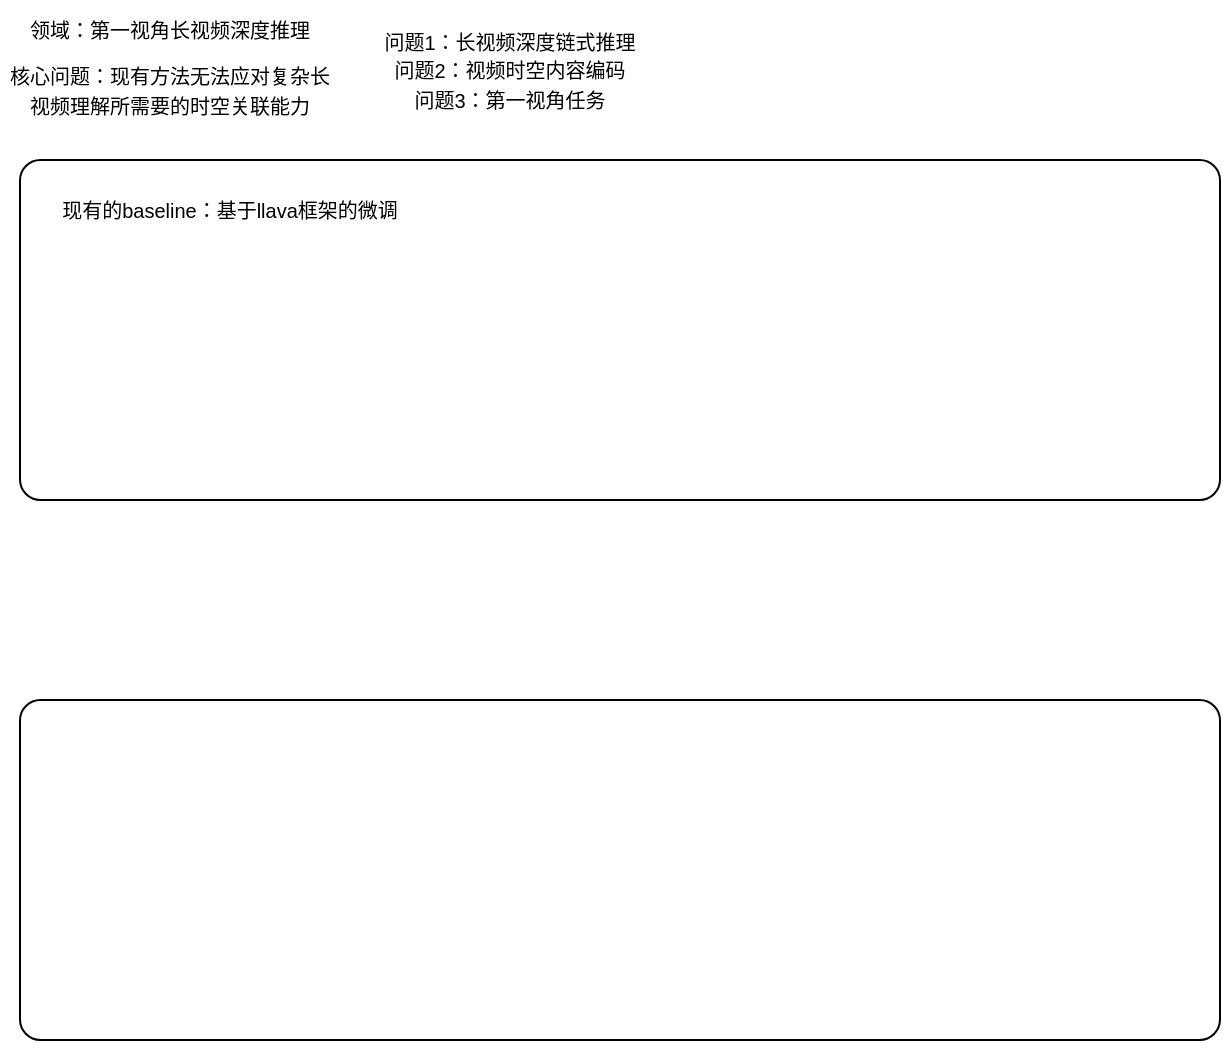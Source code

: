 <mxfile version="25.0.3">
  <diagram name="第 1 页" id="8cUFiWItD1DDZQjzIxC4">
    <mxGraphModel dx="683" dy="368" grid="1" gridSize="10" guides="1" tooltips="1" connect="1" arrows="1" fold="1" page="1" pageScale="1" pageWidth="827" pageHeight="1169" math="0" shadow="0">
      <root>
        <mxCell id="0" />
        <mxCell id="1" parent="0" />
        <mxCell id="M41UAt9uj_QEfifAQjRB-1" value="&lt;font style=&quot;font-size: 10px;&quot;&gt;领域：第一视角长视频深度推理&lt;/font&gt;" style="text;html=1;align=center;verticalAlign=middle;whiteSpace=wrap;rounded=0;" parent="1" vertex="1">
          <mxGeometry x="130" y="190" width="170" height="30" as="geometry" />
        </mxCell>
        <mxCell id="M41UAt9uj_QEfifAQjRB-2" value="&lt;font style=&quot;font-size: 10px;&quot;&gt;核心问题：现有方法无法应对复杂长视频理解所需要的时空关联能力&lt;/font&gt;" style="text;html=1;align=center;verticalAlign=middle;whiteSpace=wrap;rounded=0;" parent="1" vertex="1">
          <mxGeometry x="130" y="220" width="170" height="30" as="geometry" />
        </mxCell>
        <mxCell id="M41UAt9uj_QEfifAQjRB-3" value="" style="rounded=1;whiteSpace=wrap;html=1;arcSize=6;" parent="1" vertex="1">
          <mxGeometry x="140" y="270" width="600" height="170" as="geometry" />
        </mxCell>
        <mxCell id="yZ2-PZymQyruRovMXTyo-1" value="&lt;font style=&quot;font-size: 10px;&quot;&gt;现有的baseline：基于llava框架的微调&lt;/font&gt;" style="text;html=1;align=center;verticalAlign=middle;whiteSpace=wrap;rounded=0;" vertex="1" parent="1">
          <mxGeometry x="160" y="280" width="170" height="30" as="geometry" />
        </mxCell>
        <mxCell id="yZ2-PZymQyruRovMXTyo-2" value="" style="rounded=1;whiteSpace=wrap;html=1;arcSize=6;" vertex="1" parent="1">
          <mxGeometry x="140" y="540" width="600" height="170" as="geometry" />
        </mxCell>
        <mxCell id="yZ2-PZymQyruRovMXTyo-4" value="&lt;font style=&quot;font-size: 10px;&quot;&gt;问题1：长视频深度链式推理&lt;/font&gt;&lt;div&gt;&lt;font style=&quot;font-size: 10px;&quot;&gt;问题2：视频&lt;/font&gt;&lt;span style=&quot;font-size: 10px; background-color: initial;&quot;&gt;时空&lt;/span&gt;&lt;span style=&quot;font-size: 10px; background-color: initial;&quot;&gt;内容编码&lt;/span&gt;&lt;/div&gt;&lt;div&gt;&lt;span style=&quot;font-size: 10px; background-color: initial;&quot;&gt;问题3：第一视角任务&lt;/span&gt;&lt;/div&gt;" style="text;html=1;align=center;verticalAlign=middle;whiteSpace=wrap;rounded=0;" vertex="1" parent="1">
          <mxGeometry x="300" y="200" width="170" height="50" as="geometry" />
        </mxCell>
      </root>
    </mxGraphModel>
  </diagram>
</mxfile>

